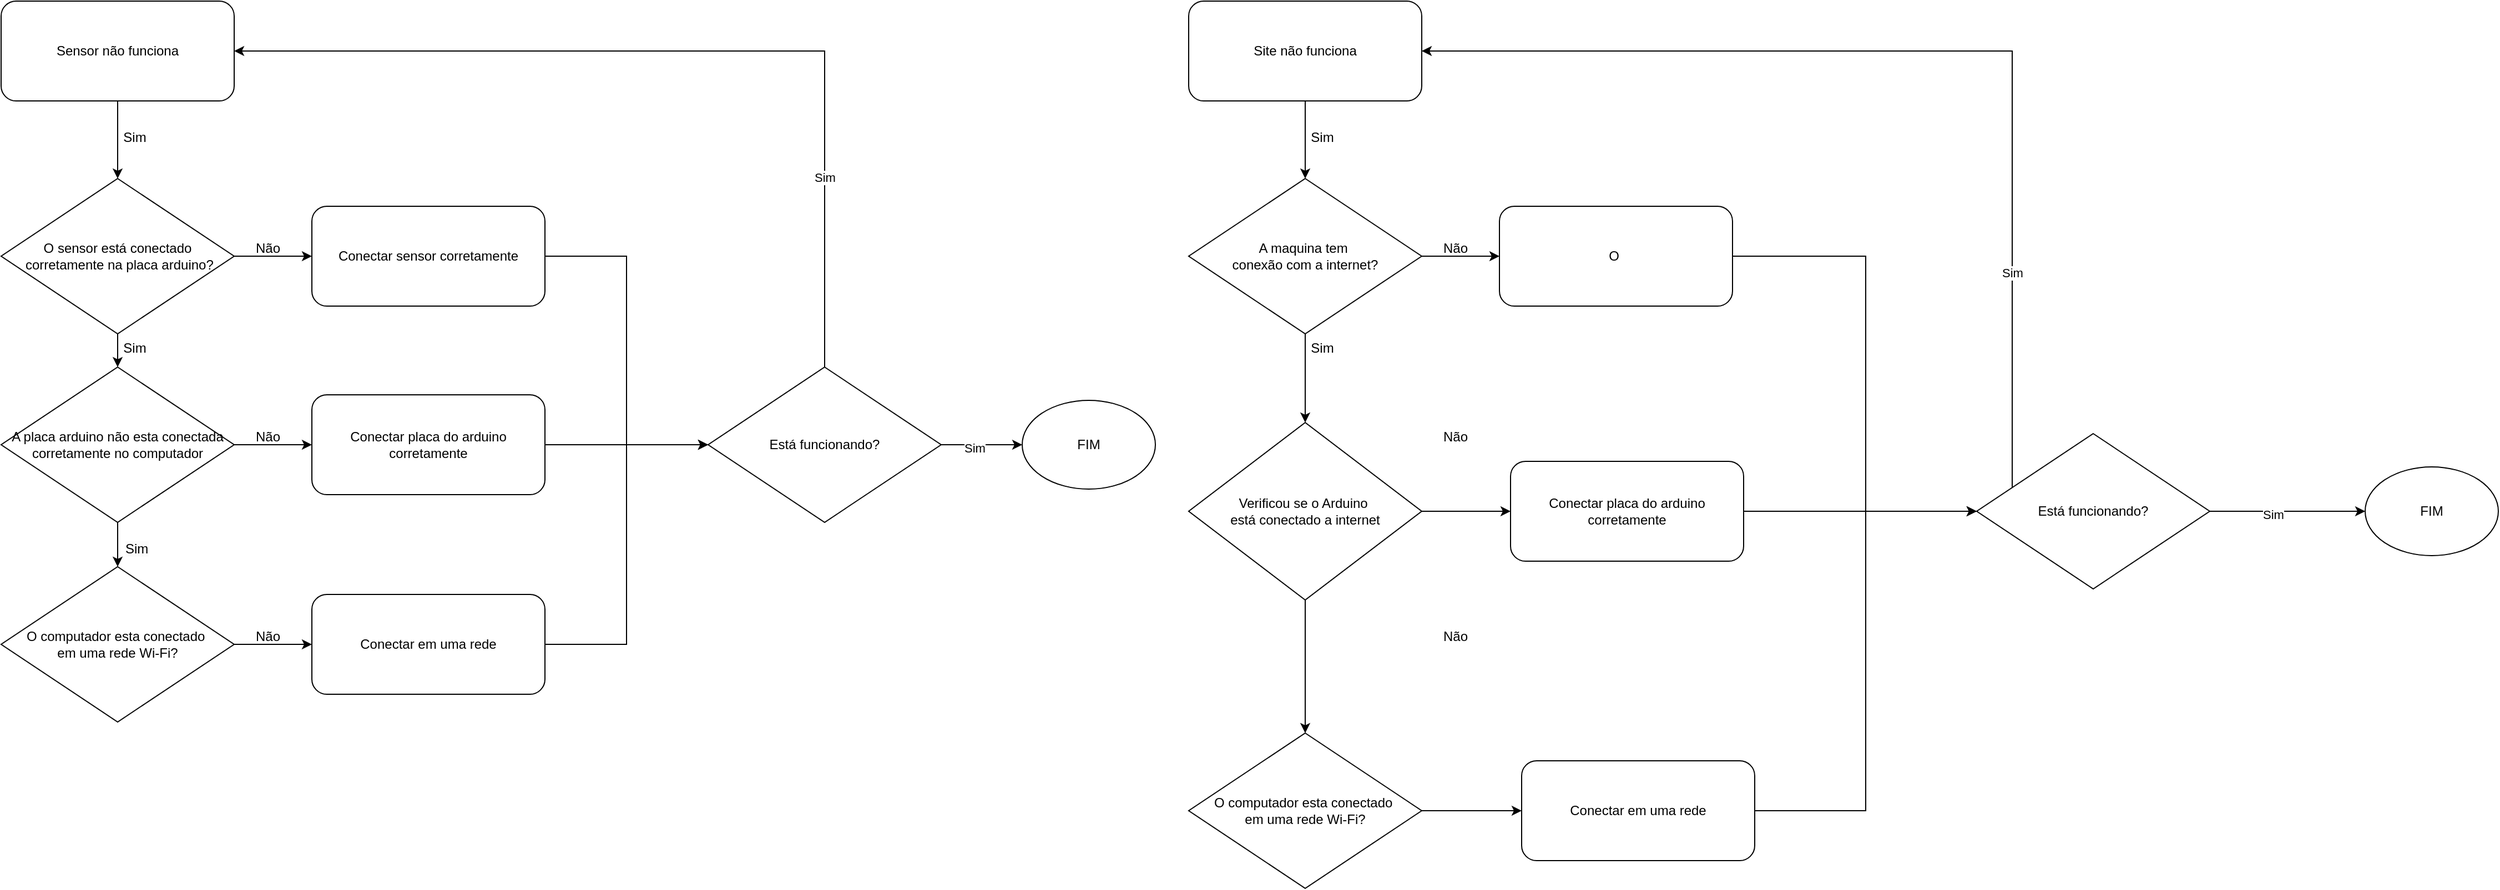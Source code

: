 <mxfile version="24.8.6">
  <diagram name="Página-1" id="75zo6RJ1XJWQWy8D1ild">
    <mxGraphModel dx="1909" dy="1027" grid="1" gridSize="10" guides="1" tooltips="1" connect="1" arrows="1" fold="1" page="1" pageScale="1" pageWidth="827" pageHeight="1169" math="0" shadow="0">
      <root>
        <mxCell id="0" />
        <mxCell id="1" parent="0" />
        <mxCell id="Lh1NX45-LWRNhMf645Q8-38" style="edgeStyle=orthogonalEdgeStyle;rounded=0;orthogonalLoop=1;jettySize=auto;html=1;" parent="1" source="Lh1NX45-LWRNhMf645Q8-7" target="Lh1NX45-LWRNhMf645Q8-36" edge="1">
          <mxGeometry relative="1" as="geometry" />
        </mxCell>
        <mxCell id="Lh1NX45-LWRNhMf645Q8-7" value="Sensor não funciona" style="rounded=1;whiteSpace=wrap;html=1;" parent="1" vertex="1">
          <mxGeometry x="190" y="20" width="210" height="90" as="geometry" />
        </mxCell>
        <mxCell id="Lh1NX45-LWRNhMf645Q8-40" style="edgeStyle=orthogonalEdgeStyle;rounded=0;orthogonalLoop=1;jettySize=auto;html=1;entryX=0.5;entryY=0;entryDx=0;entryDy=0;" parent="1" source="Lh1NX45-LWRNhMf645Q8-16" target="Lh1NX45-LWRNhMf645Q8-37" edge="1">
          <mxGeometry relative="1" as="geometry" />
        </mxCell>
        <mxCell id="Lh1NX45-LWRNhMf645Q8-47" style="edgeStyle=orthogonalEdgeStyle;rounded=0;orthogonalLoop=1;jettySize=auto;html=1;" parent="1" source="Lh1NX45-LWRNhMf645Q8-16" target="Lh1NX45-LWRNhMf645Q8-44" edge="1">
          <mxGeometry relative="1" as="geometry" />
        </mxCell>
        <mxCell id="Lh1NX45-LWRNhMf645Q8-16" value="A placa arduino não esta conectada corretamente no computador" style="rhombus;whiteSpace=wrap;html=1;" parent="1" vertex="1">
          <mxGeometry x="190" y="350" width="210" height="140" as="geometry" />
        </mxCell>
        <mxCell id="Lh1NX45-LWRNhMf645Q8-39" style="edgeStyle=orthogonalEdgeStyle;rounded=0;orthogonalLoop=1;jettySize=auto;html=1;entryX=0.5;entryY=0;entryDx=0;entryDy=0;" parent="1" source="Lh1NX45-LWRNhMf645Q8-36" target="Lh1NX45-LWRNhMf645Q8-16" edge="1">
          <mxGeometry relative="1" as="geometry" />
        </mxCell>
        <mxCell id="Lh1NX45-LWRNhMf645Q8-46" style="edgeStyle=orthogonalEdgeStyle;rounded=0;orthogonalLoop=1;jettySize=auto;html=1;entryX=0;entryY=0.5;entryDx=0;entryDy=0;" parent="1" source="Lh1NX45-LWRNhMf645Q8-36" target="Lh1NX45-LWRNhMf645Q8-43" edge="1">
          <mxGeometry relative="1" as="geometry" />
        </mxCell>
        <mxCell id="Lh1NX45-LWRNhMf645Q8-36" value="O sensor está conectado&lt;div&gt;&amp;nbsp;corretamente na placa arduino?&lt;/div&gt;" style="rhombus;whiteSpace=wrap;html=1;" parent="1" vertex="1">
          <mxGeometry x="190" y="180" width="210" height="140" as="geometry" />
        </mxCell>
        <mxCell id="Lh1NX45-LWRNhMf645Q8-48" style="edgeStyle=orthogonalEdgeStyle;rounded=0;orthogonalLoop=1;jettySize=auto;html=1;entryX=0;entryY=0.5;entryDx=0;entryDy=0;" parent="1" source="Lh1NX45-LWRNhMf645Q8-37" target="Lh1NX45-LWRNhMf645Q8-45" edge="1">
          <mxGeometry relative="1" as="geometry" />
        </mxCell>
        <mxCell id="Lh1NX45-LWRNhMf645Q8-37" value="O computador esta conectado&amp;nbsp;&lt;div&gt;em uma rede Wi-Fi?&lt;/div&gt;" style="rhombus;whiteSpace=wrap;html=1;" parent="1" vertex="1">
          <mxGeometry x="190" y="530" width="210" height="140" as="geometry" />
        </mxCell>
        <mxCell id="Lh1NX45-LWRNhMf645Q8-55" style="edgeStyle=orthogonalEdgeStyle;rounded=0;orthogonalLoop=1;jettySize=auto;html=1;entryX=0;entryY=0.5;entryDx=0;entryDy=0;" parent="1" source="Lh1NX45-LWRNhMf645Q8-43" target="Lh1NX45-LWRNhMf645Q8-50" edge="1">
          <mxGeometry relative="1" as="geometry" />
        </mxCell>
        <mxCell id="Lh1NX45-LWRNhMf645Q8-43" value="Conectar sensor corretamente" style="rounded=1;whiteSpace=wrap;html=1;" parent="1" vertex="1">
          <mxGeometry x="470" y="205" width="210" height="90" as="geometry" />
        </mxCell>
        <mxCell id="Lh1NX45-LWRNhMf645Q8-52" style="edgeStyle=orthogonalEdgeStyle;rounded=0;orthogonalLoop=1;jettySize=auto;html=1;" parent="1" source="Lh1NX45-LWRNhMf645Q8-44" target="Lh1NX45-LWRNhMf645Q8-50" edge="1">
          <mxGeometry relative="1" as="geometry" />
        </mxCell>
        <mxCell id="Lh1NX45-LWRNhMf645Q8-44" value="Conectar placa do arduino corretamente" style="rounded=1;whiteSpace=wrap;html=1;" parent="1" vertex="1">
          <mxGeometry x="470" y="375" width="210" height="90" as="geometry" />
        </mxCell>
        <mxCell id="Lh1NX45-LWRNhMf645Q8-54" style="edgeStyle=orthogonalEdgeStyle;rounded=0;orthogonalLoop=1;jettySize=auto;html=1;entryX=0;entryY=0.5;entryDx=0;entryDy=0;" parent="1" source="Lh1NX45-LWRNhMf645Q8-45" target="Lh1NX45-LWRNhMf645Q8-50" edge="1">
          <mxGeometry relative="1" as="geometry">
            <mxPoint x="770" y="420" as="targetPoint" />
          </mxGeometry>
        </mxCell>
        <mxCell id="Lh1NX45-LWRNhMf645Q8-45" value="Conectar em uma rede" style="rounded=1;whiteSpace=wrap;html=1;" parent="1" vertex="1">
          <mxGeometry x="470" y="555" width="210" height="90" as="geometry" />
        </mxCell>
        <mxCell id="Lh1NX45-LWRNhMf645Q8-49" value="Não" style="text;html=1;align=center;verticalAlign=middle;resizable=0;points=[];autosize=1;strokeColor=none;fillColor=none;" parent="1" vertex="1">
          <mxGeometry x="410" y="228" width="40" height="30" as="geometry" />
        </mxCell>
        <mxCell id="Lh1NX45-LWRNhMf645Q8-56" style="edgeStyle=orthogonalEdgeStyle;rounded=0;orthogonalLoop=1;jettySize=auto;html=1;entryX=1;entryY=0.5;entryDx=0;entryDy=0;" parent="1" source="Lh1NX45-LWRNhMf645Q8-50" target="Lh1NX45-LWRNhMf645Q8-7" edge="1">
          <mxGeometry relative="1" as="geometry">
            <Array as="points">
              <mxPoint x="932" y="65" />
            </Array>
          </mxGeometry>
        </mxCell>
        <mxCell id="Lh1NX45-LWRNhMf645Q8-76" value="Sim" style="edgeLabel;html=1;align=center;verticalAlign=middle;resizable=0;points=[];" parent="Lh1NX45-LWRNhMf645Q8-56" vertex="1" connectable="0">
          <mxGeometry x="-0.581" relative="1" as="geometry">
            <mxPoint as="offset" />
          </mxGeometry>
        </mxCell>
        <mxCell id="Lh1NX45-LWRNhMf645Q8-58" style="edgeStyle=orthogonalEdgeStyle;rounded=0;orthogonalLoop=1;jettySize=auto;html=1;" parent="1" source="Lh1NX45-LWRNhMf645Q8-50" target="Lh1NX45-LWRNhMf645Q8-57" edge="1">
          <mxGeometry relative="1" as="geometry" />
        </mxCell>
        <mxCell id="Lh1NX45-LWRNhMf645Q8-75" value="Sim" style="edgeLabel;html=1;align=center;verticalAlign=middle;resizable=0;points=[];" parent="Lh1NX45-LWRNhMf645Q8-58" vertex="1" connectable="0">
          <mxGeometry x="-0.191" y="-3" relative="1" as="geometry">
            <mxPoint as="offset" />
          </mxGeometry>
        </mxCell>
        <mxCell id="Lh1NX45-LWRNhMf645Q8-50" value="Está funcionando?" style="rhombus;whiteSpace=wrap;html=1;" parent="1" vertex="1">
          <mxGeometry x="827" y="350" width="210" height="140" as="geometry" />
        </mxCell>
        <mxCell id="Lh1NX45-LWRNhMf645Q8-57" value="FIM" style="ellipse;whiteSpace=wrap;html=1;" parent="1" vertex="1">
          <mxGeometry x="1110" y="380" width="120" height="80" as="geometry" />
        </mxCell>
        <mxCell id="Lh1NX45-LWRNhMf645Q8-59" value="Não" style="text;html=1;align=center;verticalAlign=middle;resizable=0;points=[];autosize=1;strokeColor=none;fillColor=none;" parent="1" vertex="1">
          <mxGeometry x="410" y="398" width="40" height="30" as="geometry" />
        </mxCell>
        <mxCell id="Lh1NX45-LWRNhMf645Q8-60" value="Não" style="text;html=1;align=center;verticalAlign=middle;resizable=0;points=[];autosize=1;strokeColor=none;fillColor=none;" parent="1" vertex="1">
          <mxGeometry x="410" y="578" width="40" height="30" as="geometry" />
        </mxCell>
        <mxCell id="Lh1NX45-LWRNhMf645Q8-61" value="Sim" style="text;html=1;align=center;verticalAlign=middle;resizable=0;points=[];autosize=1;strokeColor=none;fillColor=none;" parent="1" vertex="1">
          <mxGeometry x="290" y="128" width="40" height="30" as="geometry" />
        </mxCell>
        <mxCell id="Lh1NX45-LWRNhMf645Q8-62" value="Sim" style="text;html=1;align=center;verticalAlign=middle;resizable=0;points=[];autosize=1;strokeColor=none;fillColor=none;" parent="1" vertex="1">
          <mxGeometry x="290" y="318" width="40" height="30" as="geometry" />
        </mxCell>
        <mxCell id="Lh1NX45-LWRNhMf645Q8-63" value="&lt;span style=&quot;color: rgb(0, 0, 0); font-family: Helvetica; font-size: 12px; font-style: normal; font-variant-ligatures: normal; font-variant-caps: normal; font-weight: 400; letter-spacing: normal; orphans: 2; text-align: center; text-indent: 0px; text-transform: none; widows: 2; word-spacing: 0px; -webkit-text-stroke-width: 0px; white-space: nowrap; background-color: rgb(251, 251, 251); text-decoration-thickness: initial; text-decoration-style: initial; text-decoration-color: initial; display: inline !important; float: none;&quot;&gt;Sim&lt;/span&gt;" style="text;whiteSpace=wrap;html=1;" parent="1" vertex="1">
          <mxGeometry x="300" y="500" width="50" height="40" as="geometry" />
        </mxCell>
        <mxCell id="0v2gfvuN_K1eRCaou5D9-1" style="edgeStyle=orthogonalEdgeStyle;rounded=0;orthogonalLoop=1;jettySize=auto;html=1;" edge="1" source="0v2gfvuN_K1eRCaou5D9-2" target="0v2gfvuN_K1eRCaou5D9-8" parent="1">
          <mxGeometry relative="1" as="geometry" />
        </mxCell>
        <mxCell id="0v2gfvuN_K1eRCaou5D9-2" value="Site não funciona" style="rounded=1;whiteSpace=wrap;html=1;" vertex="1" parent="1">
          <mxGeometry x="1260" y="20" width="210" height="90" as="geometry" />
        </mxCell>
        <mxCell id="0v2gfvuN_K1eRCaou5D9-3" style="edgeStyle=orthogonalEdgeStyle;rounded=0;orthogonalLoop=1;jettySize=auto;html=1;entryX=0.5;entryY=0;entryDx=0;entryDy=0;" edge="1" source="0v2gfvuN_K1eRCaou5D9-5" target="0v2gfvuN_K1eRCaou5D9-10" parent="1">
          <mxGeometry relative="1" as="geometry" />
        </mxCell>
        <mxCell id="0v2gfvuN_K1eRCaou5D9-4" style="edgeStyle=orthogonalEdgeStyle;rounded=0;orthogonalLoop=1;jettySize=auto;html=1;" edge="1" source="0v2gfvuN_K1eRCaou5D9-5" target="0v2gfvuN_K1eRCaou5D9-14" parent="1">
          <mxGeometry relative="1" as="geometry" />
        </mxCell>
        <mxCell id="0v2gfvuN_K1eRCaou5D9-5" value="Verificou se o Arduino&amp;nbsp;&lt;div&gt;está conectado a internet&lt;/div&gt;" style="rhombus;whiteSpace=wrap;html=1;" vertex="1" parent="1">
          <mxGeometry x="1260" y="400" width="210" height="160" as="geometry" />
        </mxCell>
        <mxCell id="0v2gfvuN_K1eRCaou5D9-6" style="edgeStyle=orthogonalEdgeStyle;rounded=0;orthogonalLoop=1;jettySize=auto;html=1;entryX=0.5;entryY=0;entryDx=0;entryDy=0;" edge="1" source="0v2gfvuN_K1eRCaou5D9-8" target="0v2gfvuN_K1eRCaou5D9-5" parent="1">
          <mxGeometry relative="1" as="geometry" />
        </mxCell>
        <mxCell id="0v2gfvuN_K1eRCaou5D9-7" style="edgeStyle=orthogonalEdgeStyle;rounded=0;orthogonalLoop=1;jettySize=auto;html=1;entryX=0;entryY=0.5;entryDx=0;entryDy=0;" edge="1" source="0v2gfvuN_K1eRCaou5D9-8" target="0v2gfvuN_K1eRCaou5D9-12" parent="1">
          <mxGeometry relative="1" as="geometry" />
        </mxCell>
        <mxCell id="0v2gfvuN_K1eRCaou5D9-8" value="A maquina tem&amp;nbsp;&lt;div&gt;conexão com a internet?&lt;/div&gt;" style="rhombus;whiteSpace=wrap;html=1;" vertex="1" parent="1">
          <mxGeometry x="1260" y="180" width="210" height="140" as="geometry" />
        </mxCell>
        <mxCell id="0v2gfvuN_K1eRCaou5D9-9" style="edgeStyle=orthogonalEdgeStyle;rounded=0;orthogonalLoop=1;jettySize=auto;html=1;entryX=0;entryY=0.5;entryDx=0;entryDy=0;" edge="1" source="0v2gfvuN_K1eRCaou5D9-10" target="0v2gfvuN_K1eRCaou5D9-16" parent="1">
          <mxGeometry relative="1" as="geometry" />
        </mxCell>
        <mxCell id="0v2gfvuN_K1eRCaou5D9-10" value="O computador esta conectado&amp;nbsp;&lt;div&gt;em uma rede Wi-Fi?&lt;/div&gt;" style="rhombus;whiteSpace=wrap;html=1;" vertex="1" parent="1">
          <mxGeometry x="1260" y="680" width="210" height="140" as="geometry" />
        </mxCell>
        <mxCell id="0v2gfvuN_K1eRCaou5D9-11" style="edgeStyle=orthogonalEdgeStyle;rounded=0;orthogonalLoop=1;jettySize=auto;html=1;entryX=0;entryY=0.5;entryDx=0;entryDy=0;" edge="1" source="0v2gfvuN_K1eRCaou5D9-12" target="0v2gfvuN_K1eRCaou5D9-22" parent="1">
          <mxGeometry relative="1" as="geometry">
            <Array as="points">
              <mxPoint x="1870" y="250" />
              <mxPoint x="1870" y="480" />
            </Array>
          </mxGeometry>
        </mxCell>
        <mxCell id="0v2gfvuN_K1eRCaou5D9-12" value="O&amp;nbsp;" style="rounded=1;whiteSpace=wrap;html=1;" vertex="1" parent="1">
          <mxGeometry x="1540" y="205" width="210" height="90" as="geometry" />
        </mxCell>
        <mxCell id="0v2gfvuN_K1eRCaou5D9-13" style="edgeStyle=orthogonalEdgeStyle;rounded=0;orthogonalLoop=1;jettySize=auto;html=1;" edge="1" source="0v2gfvuN_K1eRCaou5D9-14" target="0v2gfvuN_K1eRCaou5D9-22" parent="1">
          <mxGeometry relative="1" as="geometry" />
        </mxCell>
        <mxCell id="0v2gfvuN_K1eRCaou5D9-14" value="Conectar placa do arduino corretamente" style="rounded=1;whiteSpace=wrap;html=1;" vertex="1" parent="1">
          <mxGeometry x="1550" y="435" width="210" height="90" as="geometry" />
        </mxCell>
        <mxCell id="0v2gfvuN_K1eRCaou5D9-15" style="edgeStyle=orthogonalEdgeStyle;rounded=0;orthogonalLoop=1;jettySize=auto;html=1;entryX=0;entryY=0.5;entryDx=0;entryDy=0;" edge="1" source="0v2gfvuN_K1eRCaou5D9-16" target="0v2gfvuN_K1eRCaou5D9-22" parent="1">
          <mxGeometry relative="1" as="geometry">
            <mxPoint x="1840" y="420" as="targetPoint" />
          </mxGeometry>
        </mxCell>
        <mxCell id="0v2gfvuN_K1eRCaou5D9-16" value="Conectar em uma rede" style="rounded=1;whiteSpace=wrap;html=1;" vertex="1" parent="1">
          <mxGeometry x="1560" y="705" width="210" height="90" as="geometry" />
        </mxCell>
        <mxCell id="0v2gfvuN_K1eRCaou5D9-17" value="Não" style="text;html=1;align=center;verticalAlign=middle;resizable=0;points=[];autosize=1;strokeColor=none;fillColor=none;" vertex="1" parent="1">
          <mxGeometry x="1480" y="228" width="40" height="30" as="geometry" />
        </mxCell>
        <mxCell id="0v2gfvuN_K1eRCaou5D9-18" style="edgeStyle=orthogonalEdgeStyle;rounded=0;orthogonalLoop=1;jettySize=auto;html=1;entryX=1;entryY=0.5;entryDx=0;entryDy=0;" edge="1" source="0v2gfvuN_K1eRCaou5D9-22" target="0v2gfvuN_K1eRCaou5D9-2" parent="1">
          <mxGeometry relative="1" as="geometry">
            <Array as="points">
              <mxPoint x="2002" y="65" />
            </Array>
          </mxGeometry>
        </mxCell>
        <mxCell id="0v2gfvuN_K1eRCaou5D9-19" value="Sim" style="edgeLabel;html=1;align=center;verticalAlign=middle;resizable=0;points=[];" vertex="1" connectable="0" parent="0v2gfvuN_K1eRCaou5D9-18">
          <mxGeometry x="-0.581" relative="1" as="geometry">
            <mxPoint as="offset" />
          </mxGeometry>
        </mxCell>
        <mxCell id="0v2gfvuN_K1eRCaou5D9-20" style="edgeStyle=orthogonalEdgeStyle;rounded=0;orthogonalLoop=1;jettySize=auto;html=1;" edge="1" source="0v2gfvuN_K1eRCaou5D9-22" target="0v2gfvuN_K1eRCaou5D9-23" parent="1">
          <mxGeometry relative="1" as="geometry" />
        </mxCell>
        <mxCell id="0v2gfvuN_K1eRCaou5D9-21" value="Sim" style="edgeLabel;html=1;align=center;verticalAlign=middle;resizable=0;points=[];" vertex="1" connectable="0" parent="0v2gfvuN_K1eRCaou5D9-20">
          <mxGeometry x="-0.191" y="-3" relative="1" as="geometry">
            <mxPoint as="offset" />
          </mxGeometry>
        </mxCell>
        <mxCell id="0v2gfvuN_K1eRCaou5D9-22" value="Está funcionando?" style="rhombus;whiteSpace=wrap;html=1;" vertex="1" parent="1">
          <mxGeometry x="1970" y="410" width="210" height="140" as="geometry" />
        </mxCell>
        <mxCell id="0v2gfvuN_K1eRCaou5D9-23" value="FIM" style="ellipse;whiteSpace=wrap;html=1;" vertex="1" parent="1">
          <mxGeometry x="2320" y="440" width="120" height="80" as="geometry" />
        </mxCell>
        <mxCell id="0v2gfvuN_K1eRCaou5D9-24" value="Não" style="text;html=1;align=center;verticalAlign=middle;resizable=0;points=[];autosize=1;strokeColor=none;fillColor=none;" vertex="1" parent="1">
          <mxGeometry x="1480" y="398" width="40" height="30" as="geometry" />
        </mxCell>
        <mxCell id="0v2gfvuN_K1eRCaou5D9-25" value="Não" style="text;html=1;align=center;verticalAlign=middle;resizable=0;points=[];autosize=1;strokeColor=none;fillColor=none;" vertex="1" parent="1">
          <mxGeometry x="1480" y="578" width="40" height="30" as="geometry" />
        </mxCell>
        <mxCell id="0v2gfvuN_K1eRCaou5D9-26" value="Sim" style="text;html=1;align=center;verticalAlign=middle;resizable=0;points=[];autosize=1;strokeColor=none;fillColor=none;" vertex="1" parent="1">
          <mxGeometry x="1360" y="128" width="40" height="30" as="geometry" />
        </mxCell>
        <mxCell id="0v2gfvuN_K1eRCaou5D9-27" value="Sim" style="text;html=1;align=center;verticalAlign=middle;resizable=0;points=[];autosize=1;strokeColor=none;fillColor=none;" vertex="1" parent="1">
          <mxGeometry x="1360" y="318" width="40" height="30" as="geometry" />
        </mxCell>
      </root>
    </mxGraphModel>
  </diagram>
</mxfile>
